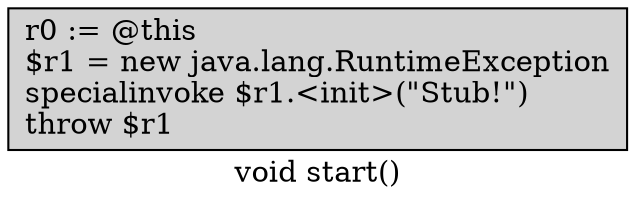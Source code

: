 digraph "void start()" {
    label="void start()";
    node [shape=box];
    "0" [style=filled,fillcolor=gray,style=filled,fillcolor=lightgray,label="r0 := @this\l$r1 = new java.lang.RuntimeException\lspecialinvoke $r1.<init>(\"Stub!\")\lthrow $r1\l",];
}
